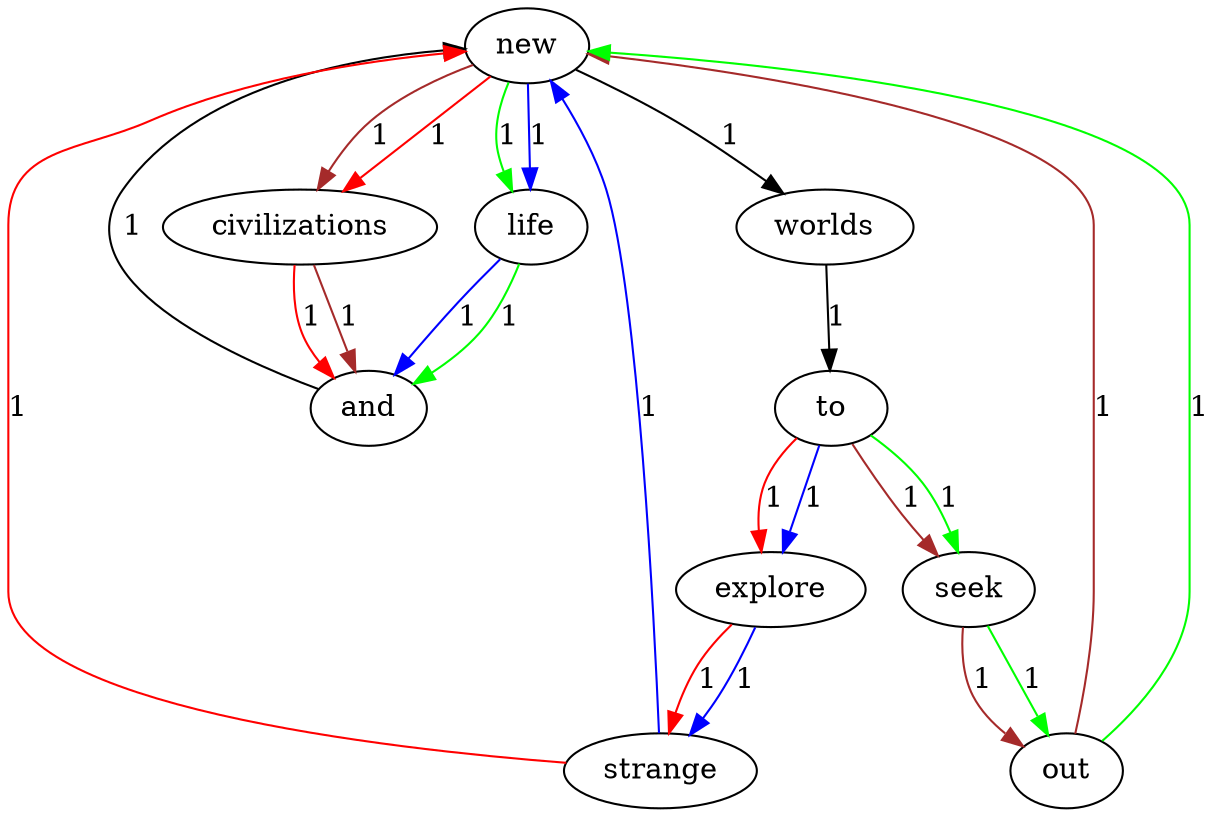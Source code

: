digraph G {
  "new";
  "worlds";
  "explore";
  "and";
  "to";
  "civilizations";
  "seek";
  "life";
  "strange";
  "out";
  "new" -> "worlds" [label="1",color="black"];
  "new" -> "civilizations" [label="1",color="red"];
  "new" -> "civilizations" [label="1",color="brown"];
  "new" -> "life" [label="1",color="blue"];
  "new" -> "life" [label="1",color="green"];
  "worlds" -> "to" [label="1",color="black"];
  "explore" -> "strange" [label="1",color="red"];
  "explore" -> "strange" [label="1",color="blue"];
  "and" -> "new" [label="1",color="black"];
  "to" -> "explore" [label="1",color="red"];
  "to" -> "explore" [label="1",color="blue"];
  "to" -> "seek" [label="1",color="brown"];
  "to" -> "seek" [label="1",color="green"];
  "civilizations" -> "and" [label="1",color="red"];
  "civilizations" -> "and" [label="1",color="brown"];
  "seek" -> "out" [label="1",color="brown"];
  "seek" -> "out" [label="1",color="green"];
  "life" -> "and" [label="1",color="blue"];
  "life" -> "and" [label="1",color="green"];
  "strange" -> "new" [label="1",color="red"];
  "strange" -> "new" [label="1",color="blue"];
  "out" -> "new" [label="1",color="brown"];
  "out" -> "new" [label="1",color="green"];
}